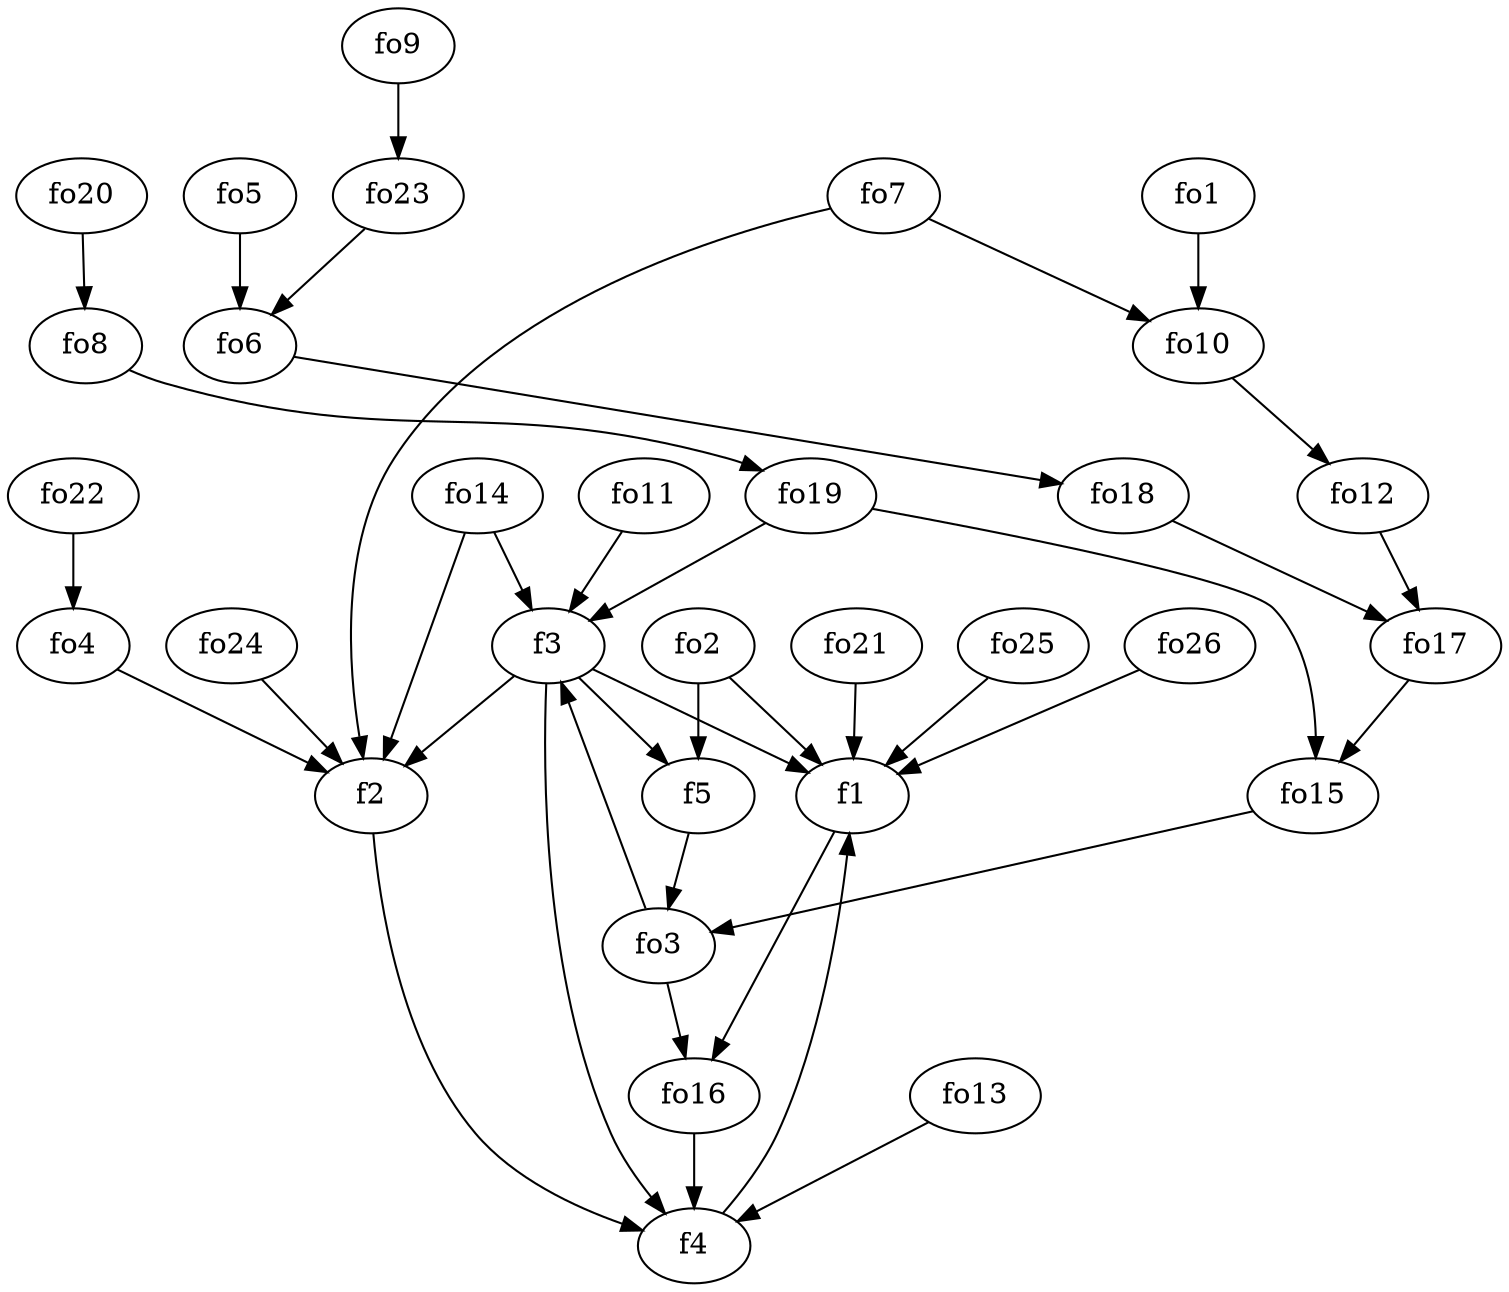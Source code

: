 strict digraph  {
f1;
f2;
f3;
f4;
f5;
fo1;
fo2;
fo3;
fo4;
fo5;
fo6;
fo7;
fo8;
fo9;
fo10;
fo11;
fo12;
fo13;
fo14;
fo15;
fo16;
fo17;
fo18;
fo19;
fo20;
fo21;
fo22;
fo23;
fo24;
fo25;
fo26;
f1 -> fo16  [weight=2];
f2 -> f4  [weight=2];
f3 -> f4  [weight=2];
f3 -> f1  [weight=2];
f3 -> f2  [weight=2];
f3 -> f5  [weight=2];
f4 -> f1  [weight=2];
f5 -> fo3  [weight=2];
fo1 -> fo10  [weight=2];
fo2 -> f1  [weight=2];
fo2 -> f5  [weight=2];
fo3 -> f3  [weight=2];
fo3 -> fo16  [weight=2];
fo4 -> f2  [weight=2];
fo5 -> fo6  [weight=2];
fo6 -> fo18  [weight=2];
fo7 -> f2  [weight=2];
fo7 -> fo10  [weight=2];
fo8 -> fo19  [weight=2];
fo9 -> fo23  [weight=2];
fo10 -> fo12  [weight=2];
fo11 -> f3  [weight=2];
fo12 -> fo17  [weight=2];
fo13 -> f4  [weight=2];
fo14 -> f2  [weight=2];
fo14 -> f3  [weight=2];
fo15 -> fo3  [weight=2];
fo16 -> f4  [weight=2];
fo17 -> fo15  [weight=2];
fo18 -> fo17  [weight=2];
fo19 -> f3  [weight=2];
fo19 -> fo15  [weight=2];
fo20 -> fo8  [weight=2];
fo21 -> f1  [weight=2];
fo22 -> fo4  [weight=2];
fo23 -> fo6  [weight=2];
fo24 -> f2  [weight=2];
fo25 -> f1  [weight=2];
fo26 -> f1  [weight=2];
}
